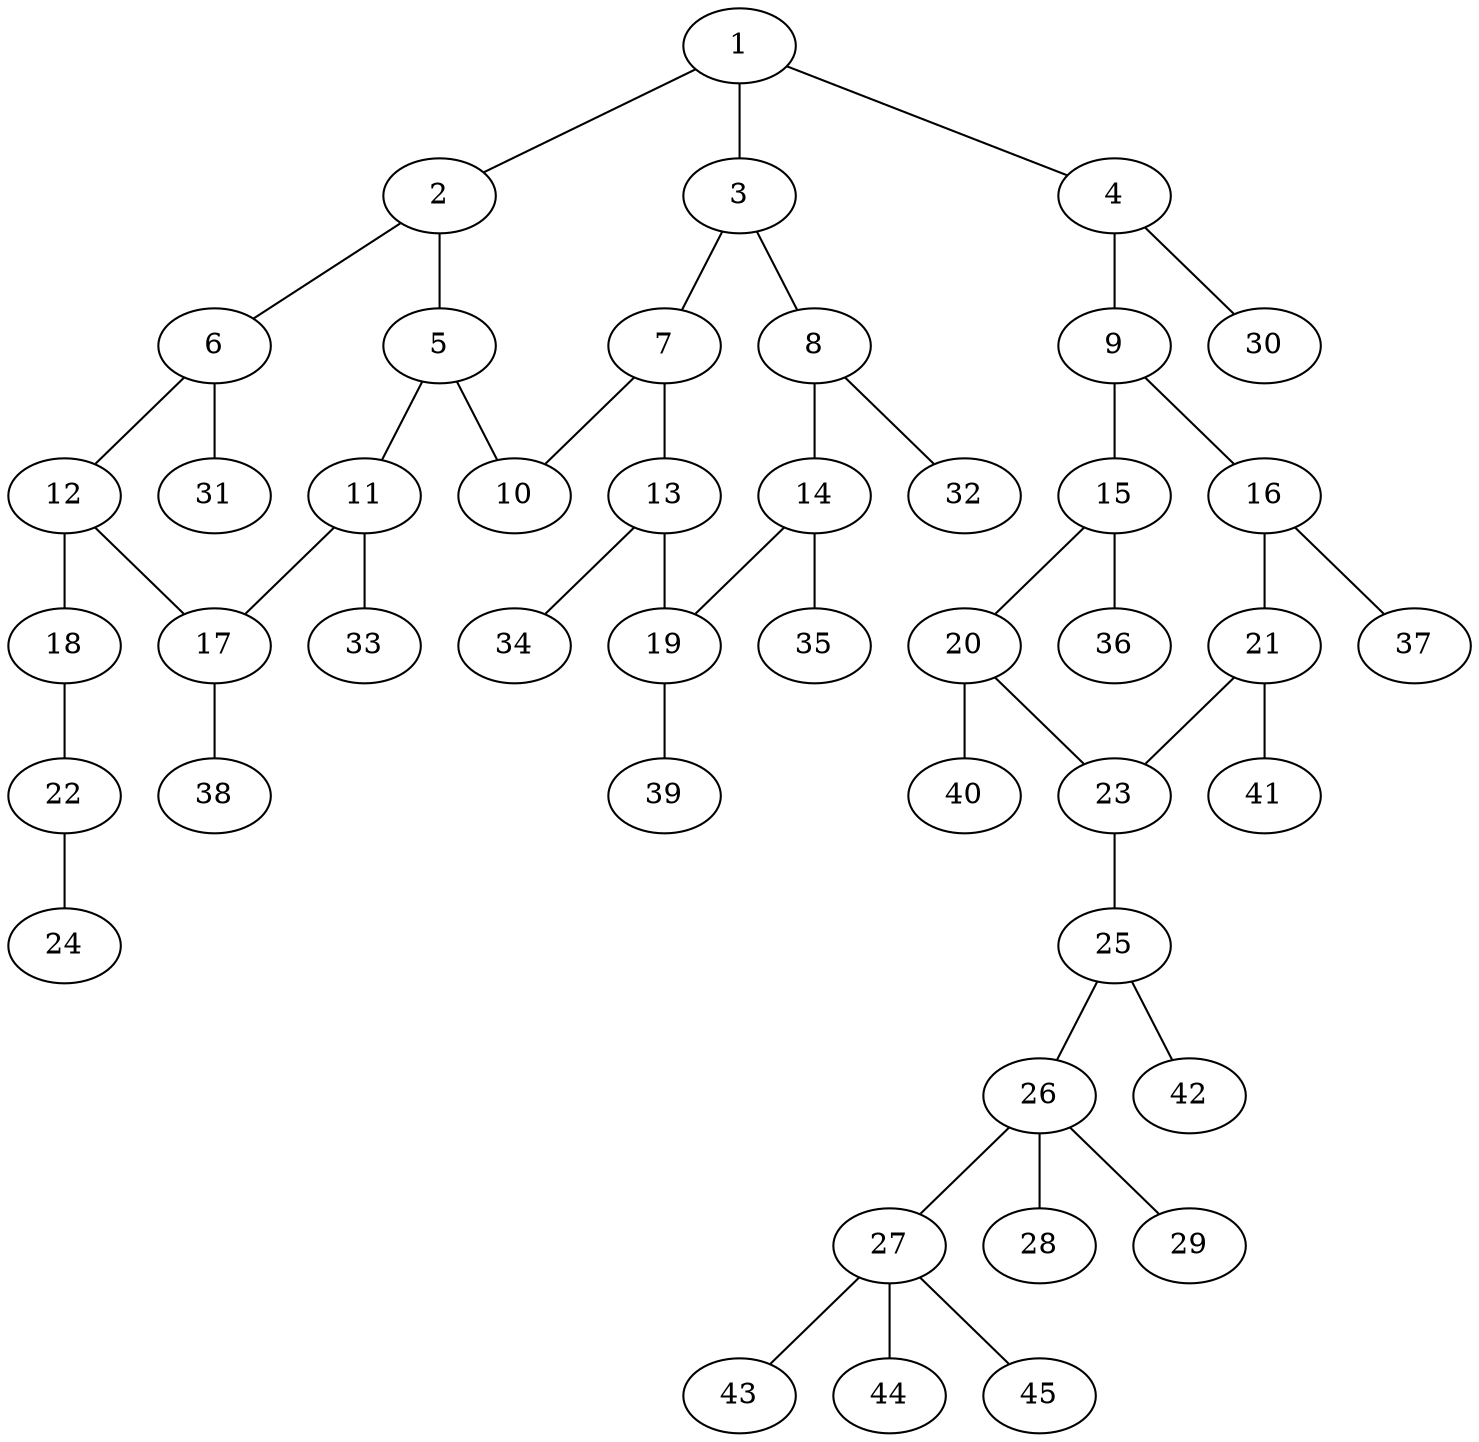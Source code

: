 graph molecule_2561 {
	1	 [chem=C];
	2	 [chem=C];
	1 -- 2	 [valence=1];
	3	 [chem=C];
	1 -- 3	 [valence=2];
	4	 [chem=N];
	1 -- 4	 [valence=1];
	5	 [chem=C];
	2 -- 5	 [valence=2];
	6	 [chem=C];
	2 -- 6	 [valence=1];
	7	 [chem=C];
	3 -- 7	 [valence=1];
	8	 [chem=C];
	3 -- 8	 [valence=1];
	9	 [chem=C];
	4 -- 9	 [valence=1];
	30	 [chem=H];
	4 -- 30	 [valence=1];
	10	 [chem=N];
	5 -- 10	 [valence=1];
	11	 [chem=C];
	5 -- 11	 [valence=1];
	12	 [chem=C];
	6 -- 12	 [valence=2];
	31	 [chem=H];
	6 -- 31	 [valence=1];
	7 -- 10	 [valence=2];
	13	 [chem=C];
	7 -- 13	 [valence=1];
	14	 [chem=C];
	8 -- 14	 [valence=2];
	32	 [chem=H];
	8 -- 32	 [valence=1];
	15	 [chem=C];
	9 -- 15	 [valence=1];
	16	 [chem=C];
	9 -- 16	 [valence=2];
	17	 [chem=C];
	11 -- 17	 [valence=2];
	33	 [chem=H];
	11 -- 33	 [valence=1];
	12 -- 17	 [valence=1];
	18	 [chem=N];
	12 -- 18	 [valence=1];
	19	 [chem=C];
	13 -- 19	 [valence=2];
	34	 [chem=H];
	13 -- 34	 [valence=1];
	14 -- 19	 [valence=1];
	35	 [chem=H];
	14 -- 35	 [valence=1];
	20	 [chem=C];
	15 -- 20	 [valence=2];
	36	 [chem=H];
	15 -- 36	 [valence=1];
	21	 [chem=C];
	16 -- 21	 [valence=1];
	37	 [chem=H];
	16 -- 37	 [valence=1];
	38	 [chem=H];
	17 -- 38	 [valence=1];
	22	 [chem=N];
	18 -- 22	 [valence=2];
	39	 [chem=H];
	19 -- 39	 [valence=1];
	23	 [chem=C];
	20 -- 23	 [valence=1];
	40	 [chem=H];
	20 -- 40	 [valence=1];
	21 -- 23	 [valence=2];
	41	 [chem=H];
	21 -- 41	 [valence=1];
	24	 [chem=N];
	22 -- 24	 [valence=2];
	25	 [chem=N];
	23 -- 25	 [valence=1];
	26	 [chem=S];
	25 -- 26	 [valence=1];
	42	 [chem=H];
	25 -- 42	 [valence=1];
	27	 [chem=C];
	26 -- 27	 [valence=1];
	28	 [chem=O];
	26 -- 28	 [valence=2];
	29	 [chem=O];
	26 -- 29	 [valence=2];
	43	 [chem=H];
	27 -- 43	 [valence=1];
	44	 [chem=H];
	27 -- 44	 [valence=1];
	45	 [chem=H];
	27 -- 45	 [valence=1];
}
